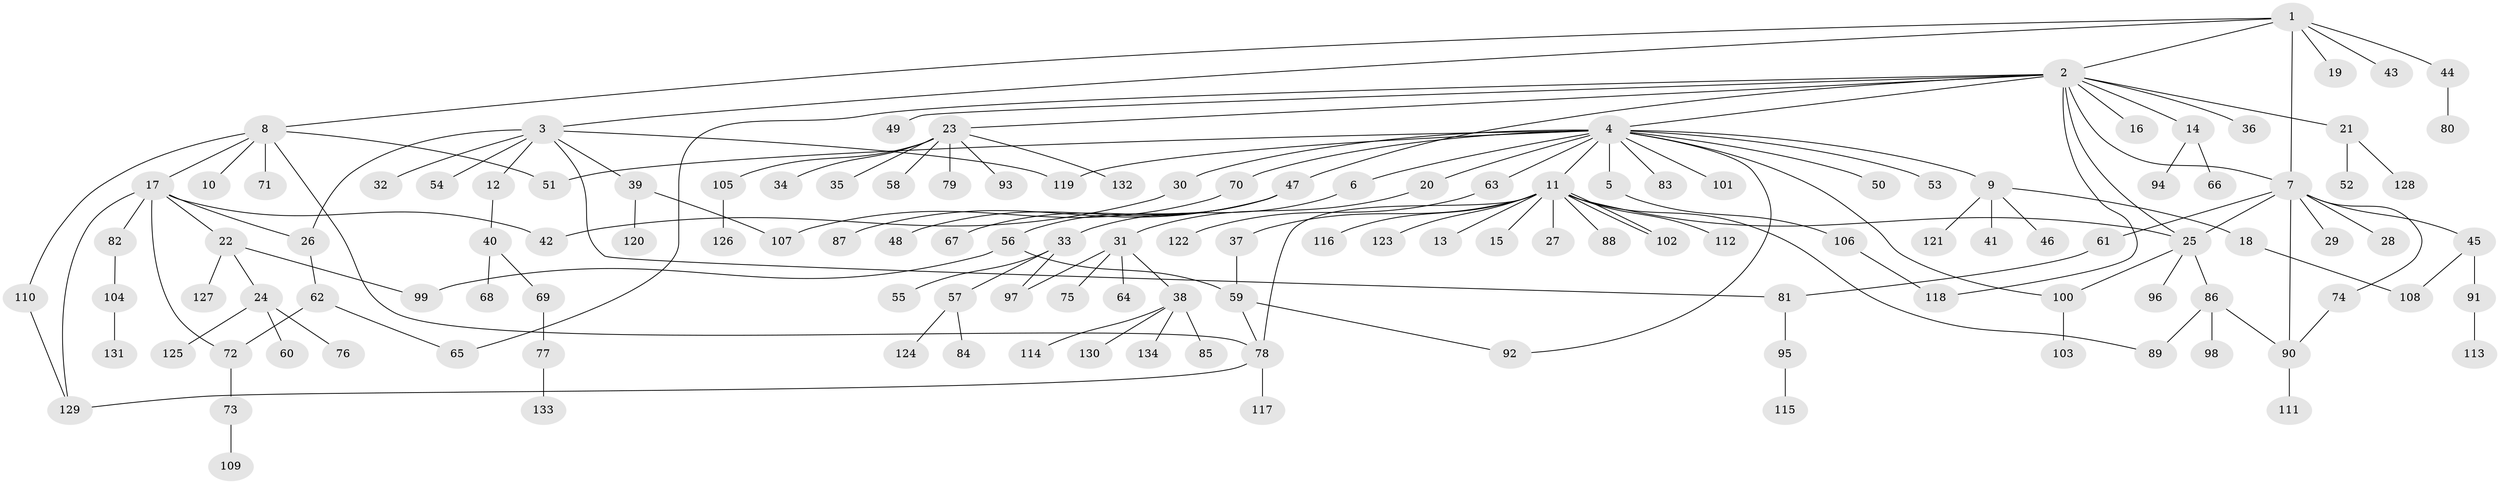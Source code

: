 // Generated by graph-tools (version 1.1) at 2025/14/03/09/25 04:14:33]
// undirected, 134 vertices, 159 edges
graph export_dot {
graph [start="1"]
  node [color=gray90,style=filled];
  1;
  2;
  3;
  4;
  5;
  6;
  7;
  8;
  9;
  10;
  11;
  12;
  13;
  14;
  15;
  16;
  17;
  18;
  19;
  20;
  21;
  22;
  23;
  24;
  25;
  26;
  27;
  28;
  29;
  30;
  31;
  32;
  33;
  34;
  35;
  36;
  37;
  38;
  39;
  40;
  41;
  42;
  43;
  44;
  45;
  46;
  47;
  48;
  49;
  50;
  51;
  52;
  53;
  54;
  55;
  56;
  57;
  58;
  59;
  60;
  61;
  62;
  63;
  64;
  65;
  66;
  67;
  68;
  69;
  70;
  71;
  72;
  73;
  74;
  75;
  76;
  77;
  78;
  79;
  80;
  81;
  82;
  83;
  84;
  85;
  86;
  87;
  88;
  89;
  90;
  91;
  92;
  93;
  94;
  95;
  96;
  97;
  98;
  99;
  100;
  101;
  102;
  103;
  104;
  105;
  106;
  107;
  108;
  109;
  110;
  111;
  112;
  113;
  114;
  115;
  116;
  117;
  118;
  119;
  120;
  121;
  122;
  123;
  124;
  125;
  126;
  127;
  128;
  129;
  130;
  131;
  132;
  133;
  134;
  1 -- 2;
  1 -- 3;
  1 -- 7;
  1 -- 8;
  1 -- 19;
  1 -- 43;
  1 -- 44;
  2 -- 4;
  2 -- 7;
  2 -- 14;
  2 -- 16;
  2 -- 21;
  2 -- 23;
  2 -- 25;
  2 -- 36;
  2 -- 47;
  2 -- 49;
  2 -- 65;
  2 -- 118;
  3 -- 12;
  3 -- 26;
  3 -- 32;
  3 -- 39;
  3 -- 54;
  3 -- 81;
  3 -- 119;
  4 -- 5;
  4 -- 6;
  4 -- 9;
  4 -- 11;
  4 -- 20;
  4 -- 30;
  4 -- 50;
  4 -- 51;
  4 -- 53;
  4 -- 63;
  4 -- 70;
  4 -- 83;
  4 -- 92;
  4 -- 100;
  4 -- 101;
  4 -- 119;
  5 -- 106;
  6 -- 33;
  7 -- 25;
  7 -- 28;
  7 -- 29;
  7 -- 45;
  7 -- 61;
  7 -- 74;
  7 -- 90;
  8 -- 10;
  8 -- 17;
  8 -- 51;
  8 -- 71;
  8 -- 78;
  8 -- 110;
  9 -- 18;
  9 -- 41;
  9 -- 46;
  9 -- 121;
  11 -- 13;
  11 -- 15;
  11 -- 25;
  11 -- 27;
  11 -- 37;
  11 -- 78;
  11 -- 88;
  11 -- 89;
  11 -- 102;
  11 -- 102;
  11 -- 112;
  11 -- 116;
  11 -- 123;
  12 -- 40;
  14 -- 66;
  14 -- 94;
  17 -- 22;
  17 -- 26;
  17 -- 42;
  17 -- 72;
  17 -- 82;
  17 -- 129;
  18 -- 108;
  20 -- 31;
  21 -- 52;
  21 -- 128;
  22 -- 24;
  22 -- 99;
  22 -- 127;
  23 -- 34;
  23 -- 35;
  23 -- 58;
  23 -- 79;
  23 -- 93;
  23 -- 105;
  23 -- 132;
  24 -- 60;
  24 -- 76;
  24 -- 125;
  25 -- 86;
  25 -- 96;
  25 -- 100;
  26 -- 62;
  30 -- 42;
  31 -- 38;
  31 -- 64;
  31 -- 75;
  31 -- 97;
  33 -- 55;
  33 -- 57;
  33 -- 97;
  37 -- 59;
  38 -- 85;
  38 -- 114;
  38 -- 130;
  38 -- 134;
  39 -- 107;
  39 -- 120;
  40 -- 68;
  40 -- 69;
  44 -- 80;
  45 -- 91;
  45 -- 108;
  47 -- 48;
  47 -- 56;
  47 -- 67;
  47 -- 87;
  56 -- 59;
  56 -- 99;
  57 -- 84;
  57 -- 124;
  59 -- 78;
  59 -- 92;
  61 -- 81;
  62 -- 65;
  62 -- 72;
  63 -- 122;
  69 -- 77;
  70 -- 107;
  72 -- 73;
  73 -- 109;
  74 -- 90;
  77 -- 133;
  78 -- 117;
  78 -- 129;
  81 -- 95;
  82 -- 104;
  86 -- 89;
  86 -- 90;
  86 -- 98;
  90 -- 111;
  91 -- 113;
  95 -- 115;
  100 -- 103;
  104 -- 131;
  105 -- 126;
  106 -- 118;
  110 -- 129;
}
